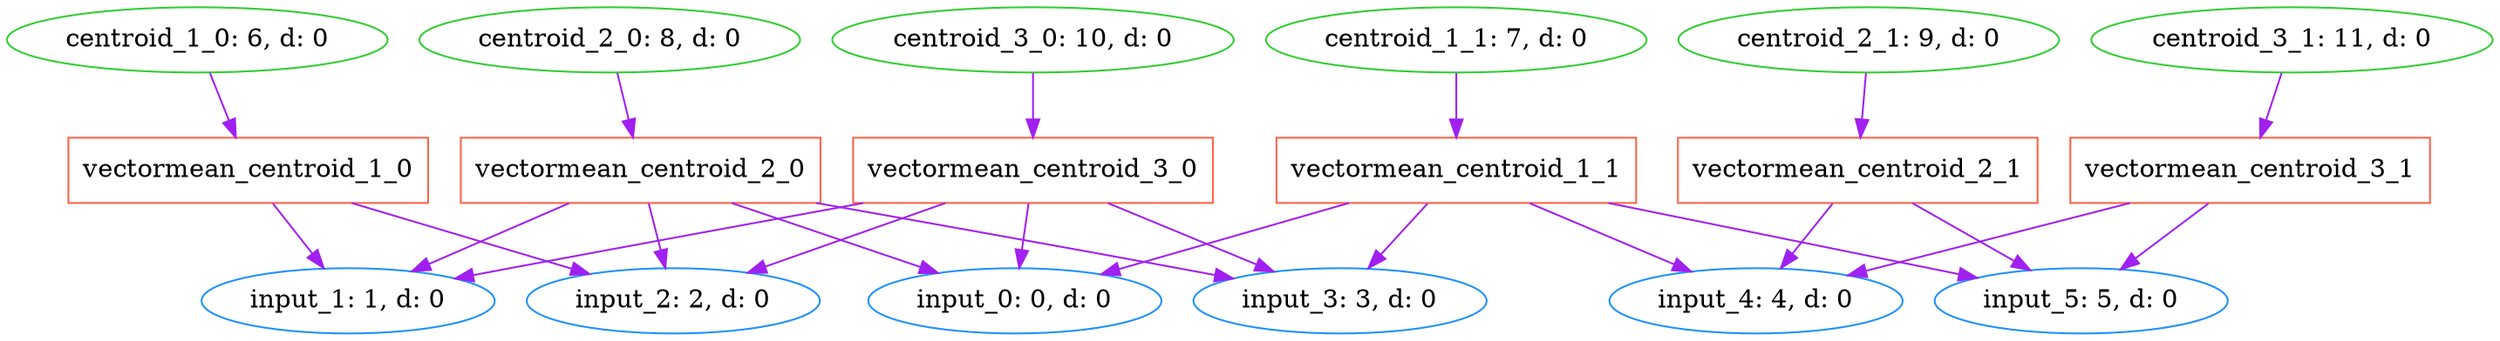 digraph G {
0 [label="input_0: 0, d: 0", shape=oval, color=dodgerblue];
1 [label="input_1: 1, d: 0", shape=oval, color=dodgerblue];
2 [label="input_2: 2, d: 0", shape=oval, color=dodgerblue];
3 [label="input_3: 3, d: 0", shape=oval, color=dodgerblue];
4 [label="input_4: 4, d: 0", shape=oval, color=dodgerblue];
5 [label="input_5: 5, d: 0", shape=oval, color=dodgerblue];
6 [label="centroid_1_0: 6, d: 0", shape=oval, color=limegreen];
7 [label="vectormean_centroid_1_0", shape=box, color=tomato];
8 [label="centroid_1_1: 7, d: 0", shape=oval, color=limegreen];
9 [label="vectormean_centroid_1_1", shape=box, color=tomato];
10 [label="centroid_2_0: 8, d: 0", shape=oval, color=limegreen];
11 [label="vectormean_centroid_2_0", shape=box, color=tomato];
12 [label="centroid_2_1: 9, d: 0", shape=oval, color=limegreen];
13 [label="vectormean_centroid_2_1", shape=box, color=tomato];
14 [label="centroid_3_0: 10, d: 0", shape=oval, color=limegreen];
15 [label="vectormean_centroid_3_0", shape=box, color=tomato];
16 [label="centroid_3_1: 11, d: 0", shape=oval, color=limegreen];
17 [label="vectormean_centroid_3_1", shape=box, color=tomato];
6->7  [color=purple]
 [label=""];
7->1  [color=purple]
 [label=""];
7->2  [color=purple]
 [label=""];
8->9  [color=purple]
 [label=""];
9->0  [color=purple]
 [label=""];
9->3  [color=purple]
 [label=""];
9->4  [color=purple]
 [label=""];
9->5  [color=purple]
 [label=""];
10->11  [color=purple]
 [label=""];
11->0  [color=purple]
 [label=""];
11->1  [color=purple]
 [label=""];
11->2  [color=purple]
 [label=""];
11->3  [color=purple]
 [label=""];
12->13  [color=purple]
 [label=""];
13->4  [color=purple]
 [label=""];
13->5  [color=purple]
 [label=""];
14->15  [color=purple]
 [label=""];
15->0  [color=purple]
 [label=""];
15->1  [color=purple]
 [label=""];
15->2  [color=purple]
 [label=""];
15->3  [color=purple]
 [label=""];
16->17  [color=purple]
 [label=""];
17->4  [color=purple]
 [label=""];
17->5  [color=purple]
 [label=""];
}
